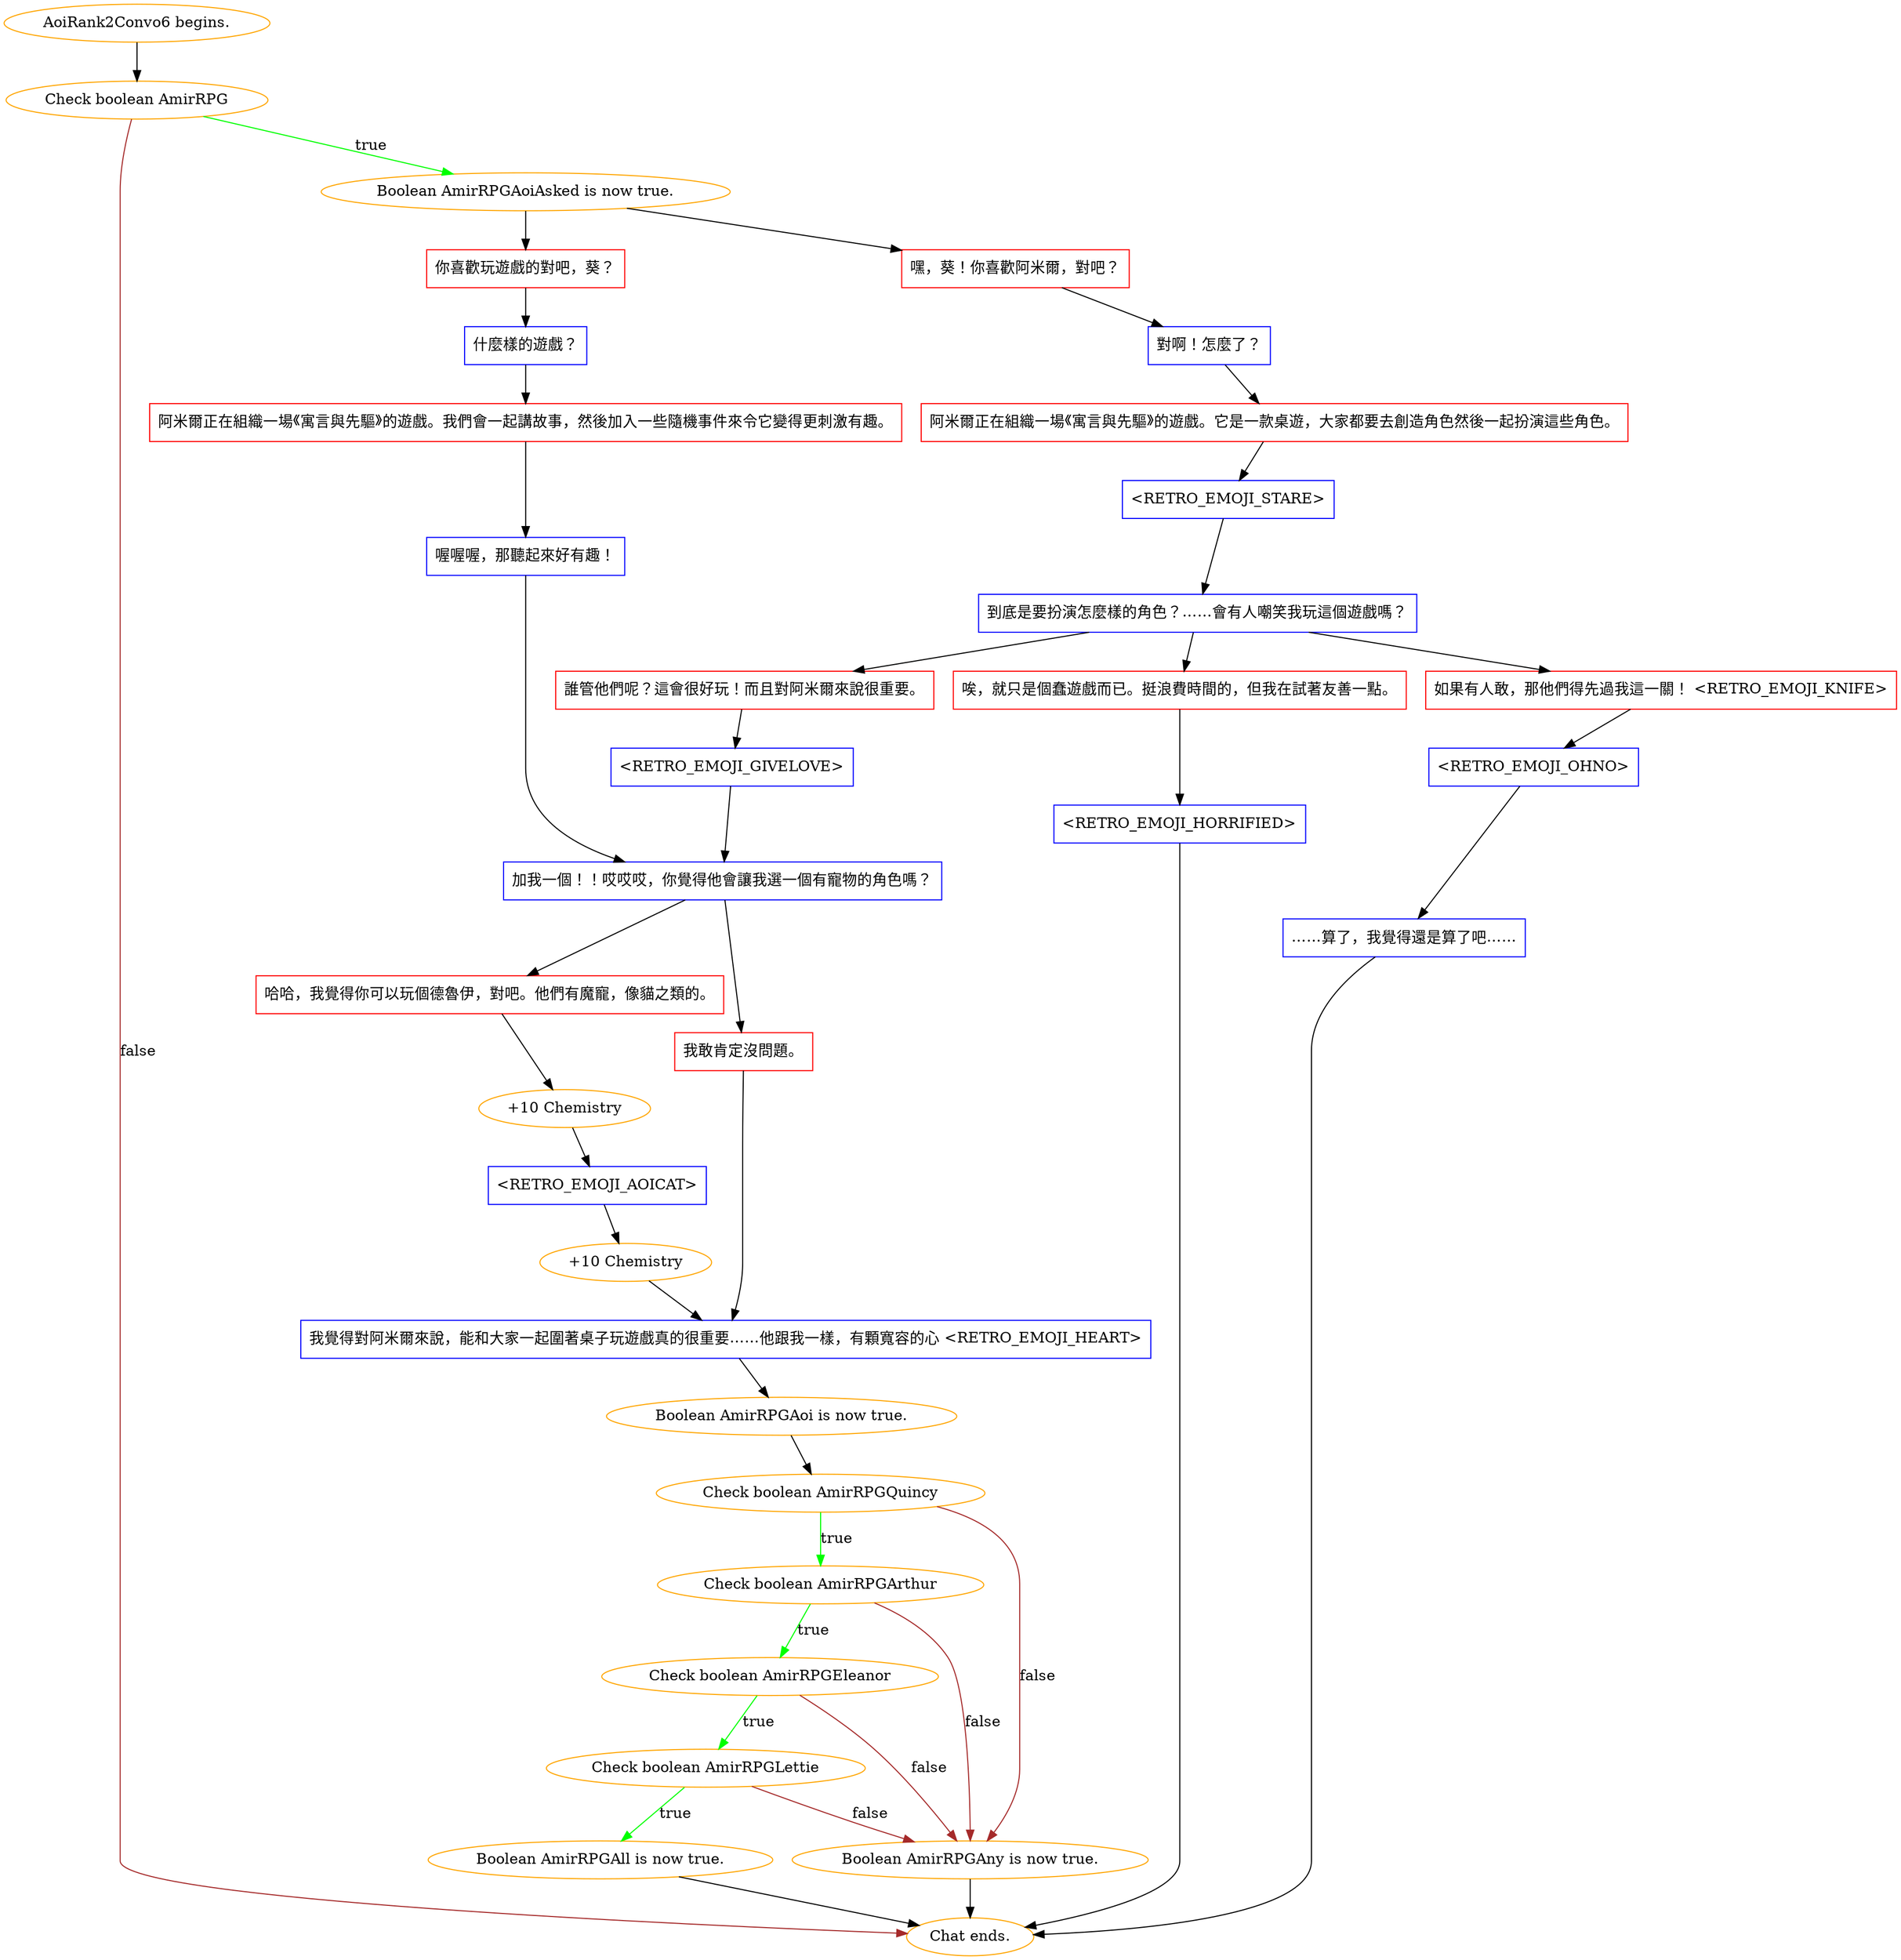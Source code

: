 digraph {
	"AoiRank2Convo6 begins." [color=orange];
		"AoiRank2Convo6 begins." -> j2575486394;
	j2575486394 [label="Check boolean AmirRPG",color=orange];
		j2575486394 -> j2866824290 [label=true,color=green];
		j2575486394 -> "Chat ends." [label=false,color=brown];
	j2866824290 [label="Boolean AmirRPGAoiAsked is now true.",color=orange];
		j2866824290 -> j3439915388;
		j2866824290 -> j899269834;
	"Chat ends." [color=orange];
	j3439915388 [label="嘿，葵！你喜歡阿米爾，對吧？",shape=box,color=red];
		j3439915388 -> j1744513353;
	j899269834 [label="你喜歡玩遊戲的對吧，葵？",shape=box,color=red];
		j899269834 -> j3471043577;
	j1744513353 [label="對啊！怎麼了？",shape=box,color=blue];
		j1744513353 -> j755127592;
	j3471043577 [label="什麼樣的遊戲？",shape=box,color=blue];
		j3471043577 -> j1069804711;
	j755127592 [label="阿米爾正在組織一場《寓言與先驅》的遊戲。它是一款桌遊，大家都要去創造角色然後一起扮演這些角色。",shape=box,color=red];
		j755127592 -> j2050523708;
	j1069804711 [label="阿米爾正在組織一場《寓言與先驅》的遊戲。我們會一起講故事，然後加入一些隨機事件來令它變得更刺激有趣。",shape=box,color=red];
		j1069804711 -> j3241851705;
	j2050523708 [label="<RETRO_EMOJI_STARE>",shape=box,color=blue];
		j2050523708 -> j3494390087;
	j3241851705 [label="喔喔喔，那聽起來好有趣！",shape=box,color=blue];
		j3241851705 -> j14731820;
	j3494390087 [label="到底是要扮演怎麼樣的角色？……會有人嘲笑我玩這個遊戲嗎？",shape=box,color=blue];
		j3494390087 -> j1533377428;
		j3494390087 -> j2182482729;
		j3494390087 -> j2302577037;
	j14731820 [label="加我一個！！哎哎哎，你覺得他會讓我選一個有寵物的角色嗎？",shape=box,color=blue];
		j14731820 -> j3106176686;
		j14731820 -> j327231330;
	j1533377428 [label="唉，就只是個蠢遊戲而已。挺浪費時間的，但我在試著友善一點。",shape=box,color=red];
		j1533377428 -> j4081928315;
	j2182482729 [label="如果有人敢，那他們得先過我這一關！ <RETRO_EMOJI_KNIFE>",shape=box,color=red];
		j2182482729 -> j1600008001;
	j2302577037 [label="誰管他們呢？這會很好玩！而且對阿米爾來說很重要。",shape=box,color=red];
		j2302577037 -> j3226090809;
	j3106176686 [label="哈哈，我覺得你可以玩個德魯伊，對吧。他們有魔寵，像貓之類的。",shape=box,color=red];
		j3106176686 -> j281633653;
	j327231330 [label="我敢肯定沒問題。",shape=box,color=red];
		j327231330 -> j1874814014;
	j4081928315 [label="<RETRO_EMOJI_HORRIFIED>",shape=box,color=blue];
		j4081928315 -> "Chat ends.";
	j1600008001 [label="<RETRO_EMOJI_OHNO>",shape=box,color=blue];
		j1600008001 -> j1248256600;
	j3226090809 [label="<RETRO_EMOJI_GIVELOVE>",shape=box,color=blue];
		j3226090809 -> j14731820;
	j281633653 [label="+10 Chemistry",color=orange];
		j281633653 -> j3634070092;
	j1874814014 [label="我覺得對阿米爾來說，能和大家一起圍著桌子玩遊戲真的很重要……他跟我一樣，有顆寬容的心 <RETRO_EMOJI_HEART>",shape=box,color=blue];
		j1874814014 -> j4105403985;
	j1248256600 [label="……算了，我覺得還是算了吧……",shape=box,color=blue];
		j1248256600 -> "Chat ends.";
	j3634070092 [label="<RETRO_EMOJI_AOICAT>",shape=box,color=blue];
		j3634070092 -> j2201594707;
	j4105403985 [label="Boolean AmirRPGAoi is now true.",color=orange];
		j4105403985 -> j762251993;
	j2201594707 [label="+10 Chemistry",color=orange];
		j2201594707 -> j1874814014;
	j762251993 [label="Check boolean AmirRPGQuincy",color=orange];
		j762251993 -> j995027809 [label=true,color=green];
		j762251993 -> j1692268193 [label=false,color=brown];
	j995027809 [label="Check boolean AmirRPGArthur",color=orange];
		j995027809 -> j1453246023 [label=true,color=green];
		j995027809 -> j1692268193 [label=false,color=brown];
	j1692268193 [label="Boolean AmirRPGAny is now true.",color=orange];
		j1692268193 -> "Chat ends.";
	j1453246023 [label="Check boolean AmirRPGEleanor",color=orange];
		j1453246023 -> j3146949038 [label=true,color=green];
		j1453246023 -> j1692268193 [label=false,color=brown];
	j3146949038 [label="Check boolean AmirRPGLettie",color=orange];
		j3146949038 -> j3798570005 [label=true,color=green];
		j3146949038 -> j1692268193 [label=false,color=brown];
	j3798570005 [label="Boolean AmirRPGAll is now true.",color=orange];
		j3798570005 -> "Chat ends.";
}